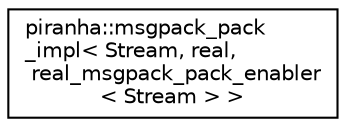 digraph "Graphical Class Hierarchy"
{
  edge [fontname="Helvetica",fontsize="10",labelfontname="Helvetica",labelfontsize="10"];
  node [fontname="Helvetica",fontsize="10",shape=record];
  rankdir="LR";
  Node0 [label="piranha::msgpack_pack\l_impl\< Stream, real,\l real_msgpack_pack_enabler\l\< Stream \> \>",height=0.2,width=0.4,color="black", fillcolor="white", style="filled",URL="$structpiranha_1_1msgpack__pack__impl_3_01_stream_00_01real_00_01real__msgpack__pack__enabler_3_01_stream_01_4_01_4.html",tooltip="Specialisation of piranha::msgpack_pack() for piranha::real. "];
}
